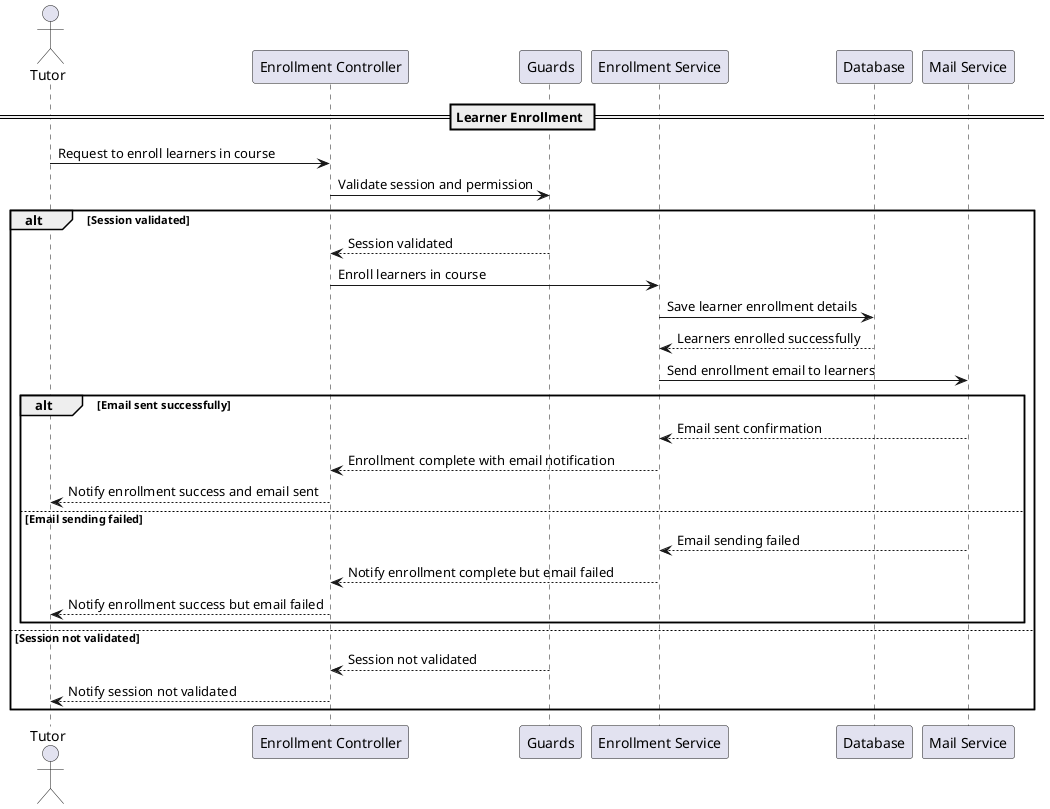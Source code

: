 @startuml "Learner Enrollment with Email Notification"
actor Tutor
participant "Enrollment Controller" as EnrollmentController
participant "Guards" as Guards
participant "Enrollment Service" as EnrollmentService
participant "Database" as Database
participant "Mail Service" as MailService

== Learner Enrollment ==
Tutor -> EnrollmentController: Request to enroll learners in course
EnrollmentController -> Guards: Validate session and permission

alt Session validated
    Guards --> EnrollmentController: Session validated

    EnrollmentController -> EnrollmentService: Enroll learners in course
    EnrollmentService -> Database: Save learner enrollment details
    Database --> EnrollmentService: Learners enrolled successfully

    EnrollmentService -> MailService: Send enrollment email to learners
    alt Email sent successfully
        MailService --> EnrollmentService: Email sent confirmation
        EnrollmentService --> EnrollmentController: Enrollment complete with email notification
        EnrollmentController --> Tutor: Notify enrollment success and email sent
    else Email sending failed
        MailService --> EnrollmentService: Email sending failed
        EnrollmentService --> EnrollmentController: Notify enrollment complete but email failed
        EnrollmentController --> Tutor: Notify enrollment success but email failed
    end

else Session not validated
    Guards --> EnrollmentController: Session not validated
    EnrollmentController --> Tutor: Notify session not validated

end

@enduml
